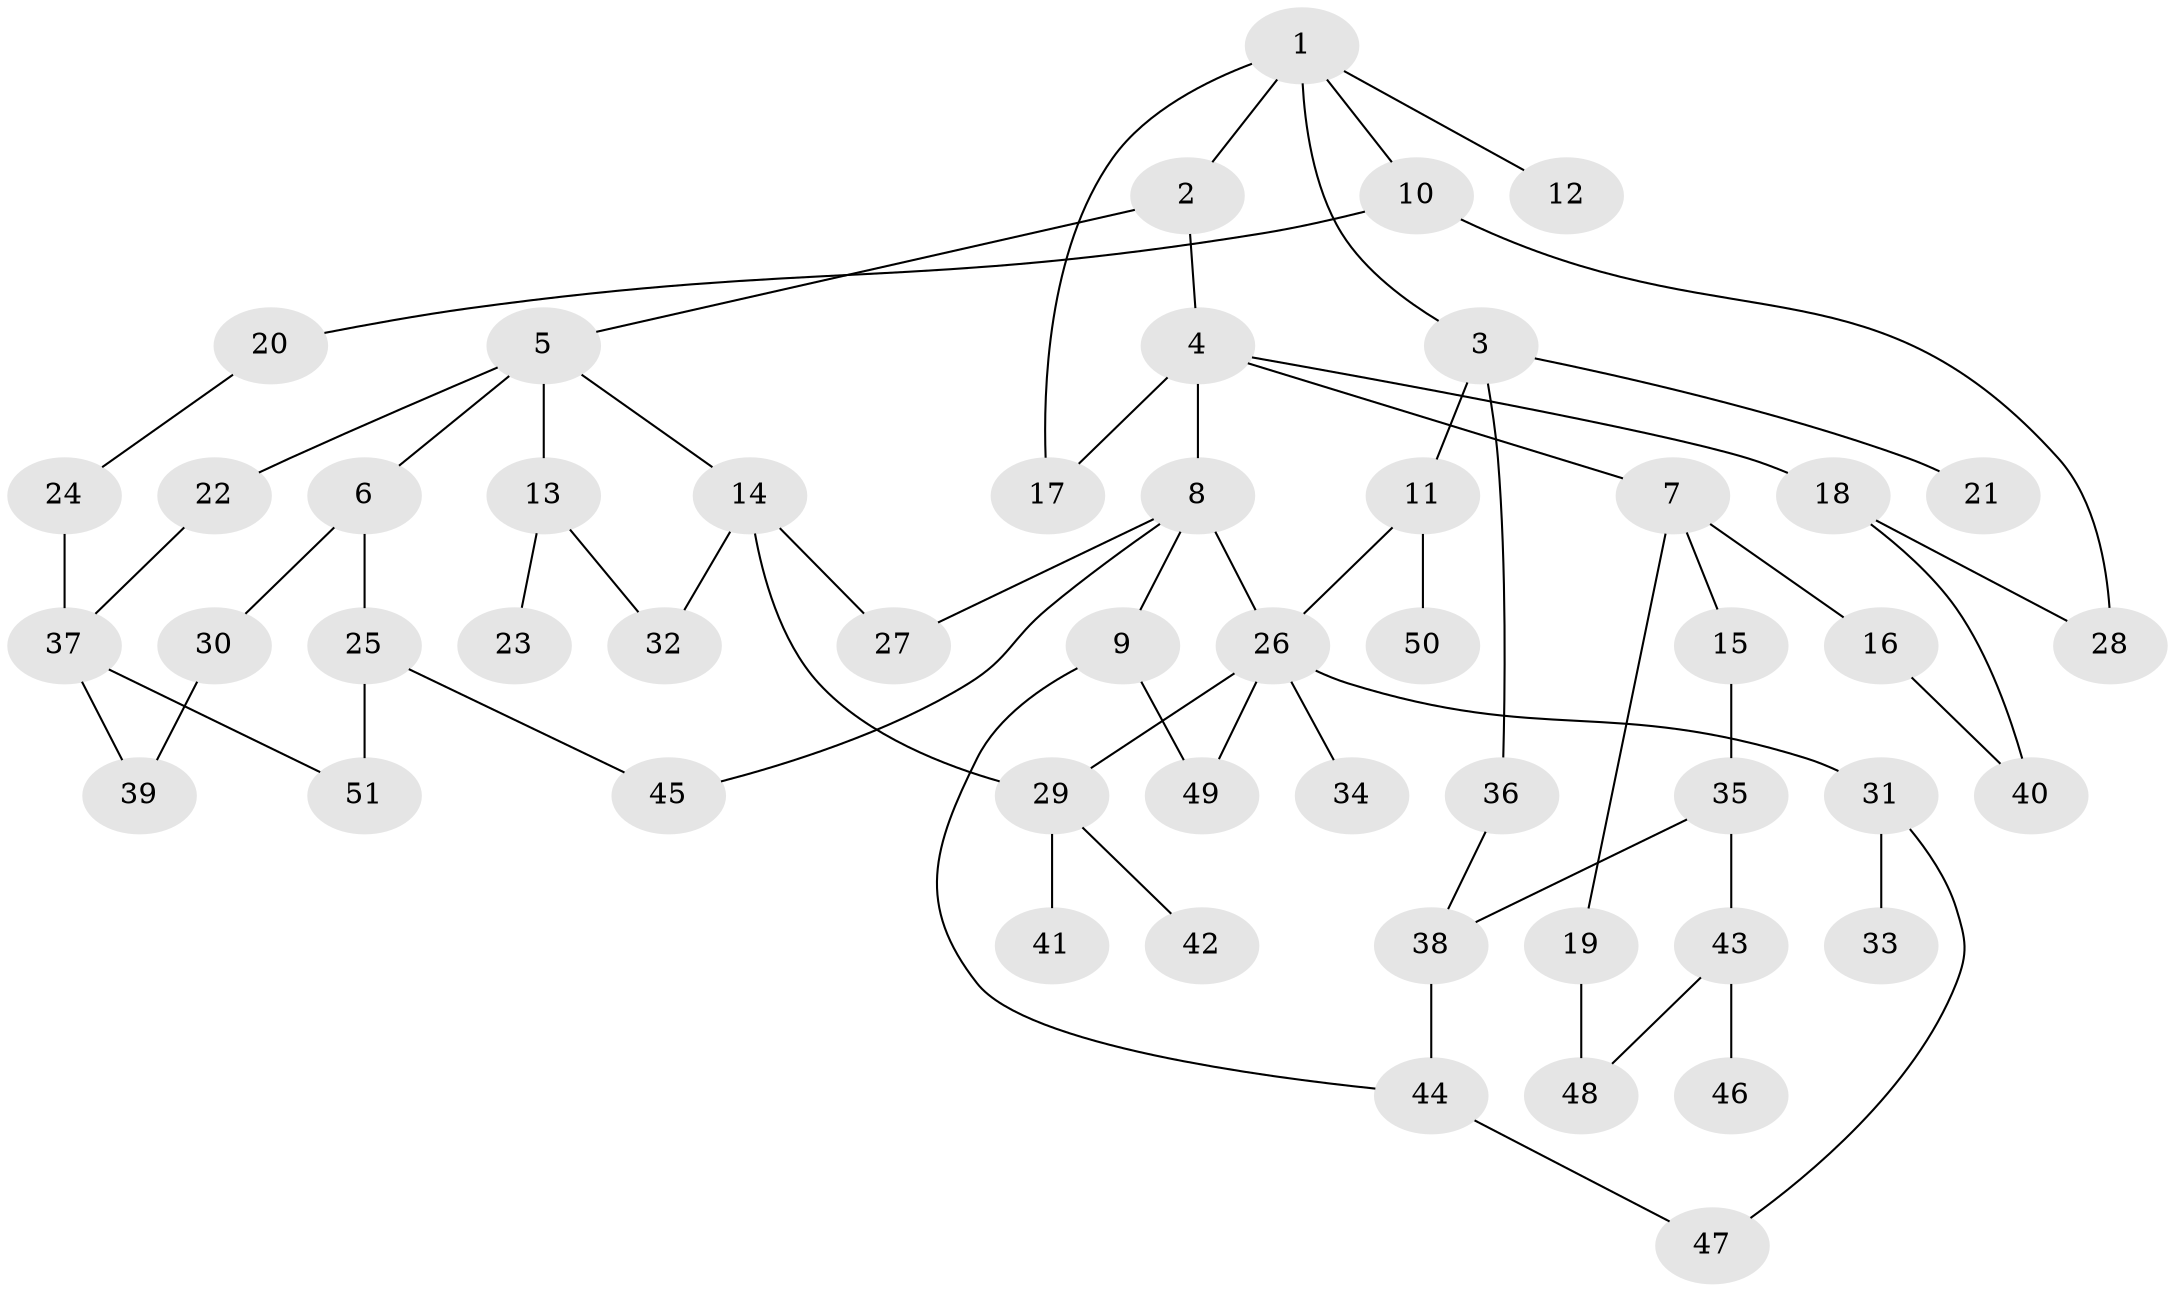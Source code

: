 // Generated by graph-tools (version 1.1) at 2025/25/03/09/25 03:25:31]
// undirected, 51 vertices, 66 edges
graph export_dot {
graph [start="1"]
  node [color=gray90,style=filled];
  1;
  2;
  3;
  4;
  5;
  6;
  7;
  8;
  9;
  10;
  11;
  12;
  13;
  14;
  15;
  16;
  17;
  18;
  19;
  20;
  21;
  22;
  23;
  24;
  25;
  26;
  27;
  28;
  29;
  30;
  31;
  32;
  33;
  34;
  35;
  36;
  37;
  38;
  39;
  40;
  41;
  42;
  43;
  44;
  45;
  46;
  47;
  48;
  49;
  50;
  51;
  1 -- 2;
  1 -- 3;
  1 -- 10;
  1 -- 12;
  1 -- 17;
  2 -- 4;
  2 -- 5;
  3 -- 11;
  3 -- 21;
  3 -- 36;
  4 -- 7;
  4 -- 8;
  4 -- 18;
  4 -- 17;
  5 -- 6;
  5 -- 13;
  5 -- 14;
  5 -- 22;
  6 -- 25;
  6 -- 30;
  7 -- 15;
  7 -- 16;
  7 -- 19;
  8 -- 9;
  8 -- 26;
  8 -- 45;
  8 -- 27;
  9 -- 49;
  9 -- 44;
  10 -- 20;
  10 -- 28;
  11 -- 26;
  11 -- 50;
  13 -- 23;
  13 -- 32;
  14 -- 27;
  14 -- 32;
  14 -- 29;
  15 -- 35;
  16 -- 40;
  18 -- 28;
  18 -- 40;
  19 -- 48;
  20 -- 24;
  22 -- 37;
  24 -- 37;
  25 -- 45;
  25 -- 51;
  26 -- 29;
  26 -- 31;
  26 -- 34;
  26 -- 49;
  29 -- 41;
  29 -- 42;
  30 -- 39;
  31 -- 33;
  31 -- 47;
  35 -- 38;
  35 -- 43;
  36 -- 38;
  37 -- 39;
  37 -- 51;
  38 -- 44;
  43 -- 46;
  43 -- 48;
  44 -- 47;
}
